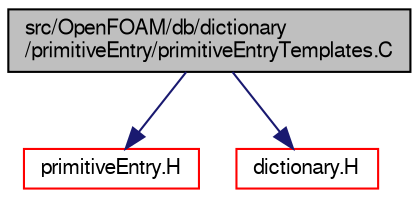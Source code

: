 digraph "src/OpenFOAM/db/dictionary/primitiveEntry/primitiveEntryTemplates.C"
{
  bgcolor="transparent";
  edge [fontname="FreeSans",fontsize="10",labelfontname="FreeSans",labelfontsize="10"];
  node [fontname="FreeSans",fontsize="10",shape=record];
  Node0 [label="src/OpenFOAM/db/dictionary\l/primitiveEntry/primitiveEntryTemplates.C",height=0.2,width=0.4,color="black", fillcolor="grey75", style="filled", fontcolor="black"];
  Node0 -> Node1 [color="midnightblue",fontsize="10",style="solid",fontname="FreeSans"];
  Node1 [label="primitiveEntry.H",height=0.2,width=0.4,color="red",URL="$a08882.html"];
  Node0 -> Node74 [color="midnightblue",fontsize="10",style="solid",fontname="FreeSans"];
  Node74 [label="dictionary.H",height=0.2,width=0.4,color="red",URL="$a08804.html"];
}
